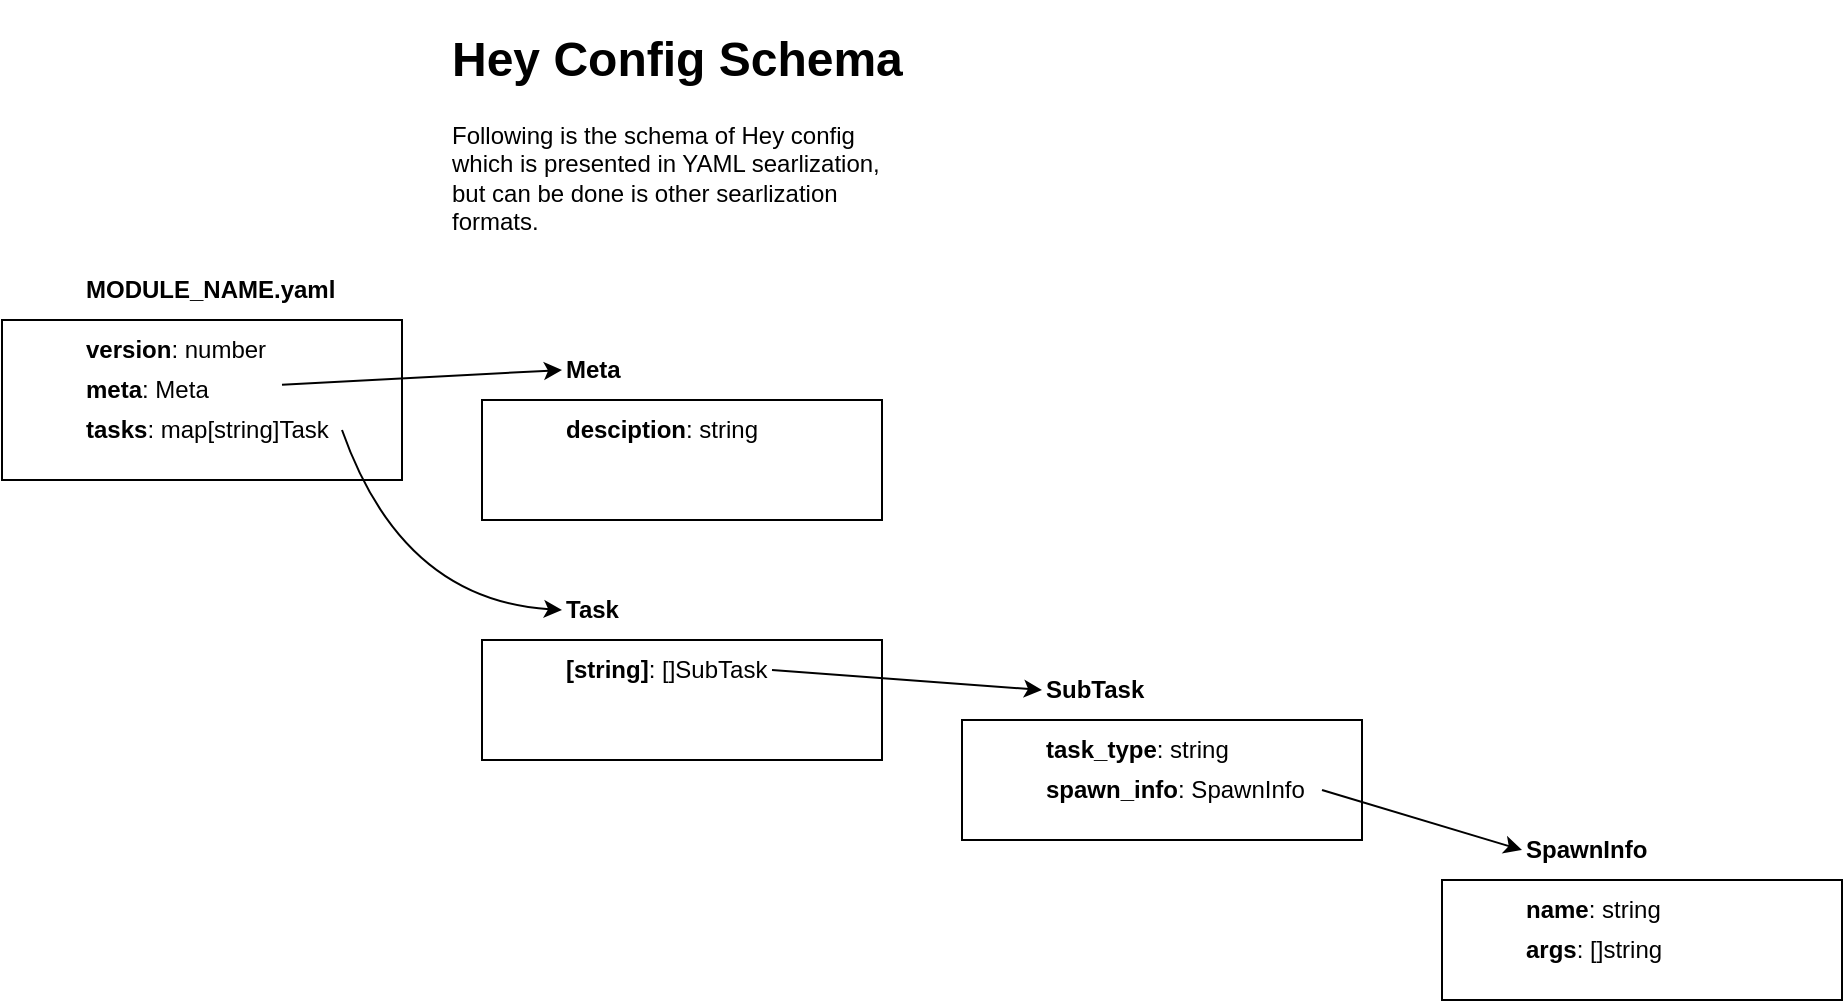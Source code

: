 <mxfile version="21.3.7" type="device">
  <diagram name="Page-1" id="dtcc9ute07GkUYFZOznT">
    <mxGraphModel dx="1434" dy="839" grid="1" gridSize="10" guides="1" tooltips="1" connect="1" arrows="1" fold="1" page="1" pageScale="1" pageWidth="850" pageHeight="1100" math="0" shadow="0">
      <root>
        <mxCell id="0" />
        <mxCell id="1" parent="0" />
        <mxCell id="f9iZD4vvB5q7ut75ZgG1-14" value="" style="rounded=0;whiteSpace=wrap;html=1;" vertex="1" parent="1">
          <mxGeometry x="280" y="200" width="200" height="60" as="geometry" />
        </mxCell>
        <mxCell id="f9iZD4vvB5q7ut75ZgG1-9" value="" style="whiteSpace=wrap;html=1;" vertex="1" parent="1">
          <mxGeometry x="40" y="160" width="200" height="80" as="geometry" />
        </mxCell>
        <mxCell id="f9iZD4vvB5q7ut75ZgG1-2" value="&lt;b&gt;version&lt;/b&gt;: number" style="text;html=1;strokeColor=none;fillColor=none;align=left;verticalAlign=middle;whiteSpace=wrap;rounded=0;" vertex="1" parent="1">
          <mxGeometry x="80" y="160" width="100" height="30" as="geometry" />
        </mxCell>
        <mxCell id="f9iZD4vvB5q7ut75ZgG1-3" value="&lt;h1&gt;Hey Config Schema&lt;/h1&gt;&lt;p&gt;Following is the schema of Hey config which is presented in YAML searlization, but can be done is other&amp;nbsp;searlization formats.&lt;/p&gt;" style="text;html=1;strokeColor=none;fillColor=none;spacing=5;spacingTop=-20;whiteSpace=wrap;overflow=hidden;rounded=0;" vertex="1" parent="1">
          <mxGeometry x="260" y="10" width="240" height="120" as="geometry" />
        </mxCell>
        <mxCell id="f9iZD4vvB5q7ut75ZgG1-7" value="&lt;b&gt;meta&lt;/b&gt;: Meta" style="text;html=1;strokeColor=none;fillColor=none;align=left;verticalAlign=middle;whiteSpace=wrap;rounded=0;" vertex="1" parent="1">
          <mxGeometry x="80" y="180" width="100" height="30" as="geometry" />
        </mxCell>
        <mxCell id="f9iZD4vvB5q7ut75ZgG1-8" value="&lt;b&gt;tasks&lt;/b&gt;: map[string]Task" style="text;html=1;strokeColor=none;fillColor=none;align=left;verticalAlign=middle;whiteSpace=wrap;rounded=0;" vertex="1" parent="1">
          <mxGeometry x="80" y="200" width="130" height="30" as="geometry" />
        </mxCell>
        <mxCell id="f9iZD4vvB5q7ut75ZgG1-10" value="&lt;b&gt;MODULE_NAME.yaml&lt;/b&gt;" style="text;html=1;strokeColor=none;fillColor=none;align=left;verticalAlign=middle;whiteSpace=wrap;rounded=0;" vertex="1" parent="1">
          <mxGeometry x="80" y="130" width="150" height="30" as="geometry" />
        </mxCell>
        <mxCell id="f9iZD4vvB5q7ut75ZgG1-12" value="&lt;b&gt;desciption&lt;/b&gt;: string" style="text;html=1;strokeColor=none;fillColor=none;align=left;verticalAlign=middle;whiteSpace=wrap;rounded=0;" vertex="1" parent="1">
          <mxGeometry x="320" y="200" width="105" height="30" as="geometry" />
        </mxCell>
        <mxCell id="f9iZD4vvB5q7ut75ZgG1-13" value="&lt;b&gt;Meta&lt;/b&gt;" style="text;html=1;strokeColor=none;fillColor=none;align=left;verticalAlign=middle;whiteSpace=wrap;rounded=0;" vertex="1" parent="1">
          <mxGeometry x="320" y="170" width="150" height="30" as="geometry" />
        </mxCell>
        <mxCell id="f9iZD4vvB5q7ut75ZgG1-15" value="" style="rounded=0;whiteSpace=wrap;html=1;" vertex="1" parent="1">
          <mxGeometry x="280" y="320" width="200" height="60" as="geometry" />
        </mxCell>
        <mxCell id="f9iZD4vvB5q7ut75ZgG1-16" value="&lt;b&gt;[string]&lt;/b&gt;: []SubTask" style="text;html=1;strokeColor=none;fillColor=none;align=left;verticalAlign=middle;whiteSpace=wrap;rounded=0;" vertex="1" parent="1">
          <mxGeometry x="320" y="320" width="105" height="30" as="geometry" />
        </mxCell>
        <mxCell id="f9iZD4vvB5q7ut75ZgG1-17" value="&lt;b&gt;Task&lt;/b&gt;" style="text;html=1;strokeColor=none;fillColor=none;align=left;verticalAlign=middle;whiteSpace=wrap;rounded=0;" vertex="1" parent="1">
          <mxGeometry x="320" y="290" width="150" height="30" as="geometry" />
        </mxCell>
        <mxCell id="f9iZD4vvB5q7ut75ZgG1-18" value="" style="rounded=0;whiteSpace=wrap;html=1;" vertex="1" parent="1">
          <mxGeometry x="520" y="360" width="200" height="60" as="geometry" />
        </mxCell>
        <mxCell id="f9iZD4vvB5q7ut75ZgG1-19" value="&lt;b&gt;task_type&lt;/b&gt;: string" style="text;html=1;strokeColor=none;fillColor=none;align=left;verticalAlign=middle;whiteSpace=wrap;rounded=0;" vertex="1" parent="1">
          <mxGeometry x="560" y="360" width="105" height="30" as="geometry" />
        </mxCell>
        <mxCell id="f9iZD4vvB5q7ut75ZgG1-20" value="&lt;b&gt;SubTask&lt;/b&gt;" style="text;html=1;strokeColor=none;fillColor=none;align=left;verticalAlign=middle;whiteSpace=wrap;rounded=0;" vertex="1" parent="1">
          <mxGeometry x="560" y="330" width="150" height="30" as="geometry" />
        </mxCell>
        <mxCell id="f9iZD4vvB5q7ut75ZgG1-21" value="&lt;b&gt;spawn_info&lt;/b&gt;: SpawnInfo" style="text;html=1;strokeColor=none;fillColor=none;align=left;verticalAlign=middle;whiteSpace=wrap;rounded=0;" vertex="1" parent="1">
          <mxGeometry x="560" y="380" width="140" height="30" as="geometry" />
        </mxCell>
        <mxCell id="f9iZD4vvB5q7ut75ZgG1-25" value="" style="rounded=0;whiteSpace=wrap;html=1;" vertex="1" parent="1">
          <mxGeometry x="760" y="440" width="200" height="60" as="geometry" />
        </mxCell>
        <mxCell id="f9iZD4vvB5q7ut75ZgG1-26" value="&lt;b&gt;name&lt;/b&gt;: string" style="text;html=1;strokeColor=none;fillColor=none;align=left;verticalAlign=middle;whiteSpace=wrap;rounded=0;" vertex="1" parent="1">
          <mxGeometry x="800" y="440" width="105" height="30" as="geometry" />
        </mxCell>
        <mxCell id="f9iZD4vvB5q7ut75ZgG1-27" value="&lt;b&gt;SpawnInfo&lt;/b&gt;" style="text;html=1;strokeColor=none;fillColor=none;align=left;verticalAlign=middle;whiteSpace=wrap;rounded=0;" vertex="1" parent="1">
          <mxGeometry x="800" y="410" width="150" height="30" as="geometry" />
        </mxCell>
        <mxCell id="f9iZD4vvB5q7ut75ZgG1-28" value="&lt;b&gt;args&lt;/b&gt;: []string" style="text;html=1;strokeColor=none;fillColor=none;align=left;verticalAlign=middle;whiteSpace=wrap;rounded=0;" vertex="1" parent="1">
          <mxGeometry x="800" y="460" width="140" height="30" as="geometry" />
        </mxCell>
        <mxCell id="f9iZD4vvB5q7ut75ZgG1-30" value="" style="curved=1;endArrow=classic;html=1;rounded=0;entryX=0;entryY=0.5;entryDx=0;entryDy=0;" edge="1" parent="1" source="f9iZD4vvB5q7ut75ZgG1-7" target="f9iZD4vvB5q7ut75ZgG1-13">
          <mxGeometry width="50" height="50" relative="1" as="geometry">
            <mxPoint x="160" y="200" as="sourcePoint" />
            <mxPoint x="210" y="150" as="targetPoint" />
          </mxGeometry>
        </mxCell>
        <mxCell id="f9iZD4vvB5q7ut75ZgG1-32" value="" style="endArrow=classic;html=1;exitX=1;exitY=0.5;exitDx=0;exitDy=0;entryX=0;entryY=0.5;entryDx=0;entryDy=0;curved=1;" edge="1" parent="1" source="f9iZD4vvB5q7ut75ZgG1-8" target="f9iZD4vvB5q7ut75ZgG1-17">
          <mxGeometry width="50" height="50" relative="1" as="geometry">
            <mxPoint x="450" y="370" as="sourcePoint" />
            <mxPoint x="500" y="320" as="targetPoint" />
            <Array as="points">
              <mxPoint x="240" y="300" />
            </Array>
          </mxGeometry>
        </mxCell>
        <mxCell id="f9iZD4vvB5q7ut75ZgG1-33" value="" style="endArrow=classic;html=1;exitX=1;exitY=0.5;exitDx=0;exitDy=0;entryX=0;entryY=0.5;entryDx=0;entryDy=0;rounded=0;" edge="1" parent="1" source="f9iZD4vvB5q7ut75ZgG1-16" target="f9iZD4vvB5q7ut75ZgG1-20">
          <mxGeometry width="50" height="50" relative="1" as="geometry">
            <mxPoint x="570" y="370" as="sourcePoint" />
            <mxPoint x="620" y="320" as="targetPoint" />
          </mxGeometry>
        </mxCell>
        <mxCell id="f9iZD4vvB5q7ut75ZgG1-36" value="" style="endArrow=classic;html=1;rounded=0;exitX=1;exitY=0.5;exitDx=0;exitDy=0;entryX=0;entryY=0.5;entryDx=0;entryDy=0;strokeColor=default;" edge="1" parent="1" source="f9iZD4vvB5q7ut75ZgG1-21" target="f9iZD4vvB5q7ut75ZgG1-27">
          <mxGeometry width="50" height="50" relative="1" as="geometry">
            <mxPoint x="820.0" y="395" as="sourcePoint" />
            <mxPoint x="920.0" y="305" as="targetPoint" />
          </mxGeometry>
        </mxCell>
      </root>
    </mxGraphModel>
  </diagram>
</mxfile>
